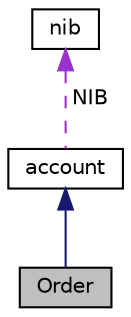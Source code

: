 digraph G
{
  edge [fontname="Helvetica",fontsize="10",labelfontname="Helvetica",labelfontsize="10"];
  node [fontname="Helvetica",fontsize="10",shape=record];
  Node1 [label="Order",height=0.2,width=0.4,color="black", fillcolor="grey75", style="filled" fontcolor="black"];
  Node2 -> Node1 [dir="back",color="midnightblue",fontsize="10",style="solid",fontname="Helvetica"];
  Node2 [label="account",height=0.2,width=0.4,color="black", fillcolor="white", style="filled",URL="$classaccount.html",tooltip="Class Accounts."];
  Node3 -> Node2 [dir="back",color="darkorchid3",fontsize="10",style="dashed",label=" NIB" ,fontname="Helvetica"];
  Node3 [label="nib",height=0.2,width=0.4,color="black", fillcolor="white", style="filled",URL="$classnib.html",tooltip="Numero de Identificao Bancaria (21 Digits) - Format BBBB AAAA NNNN NNNN NNNC C."];
}
